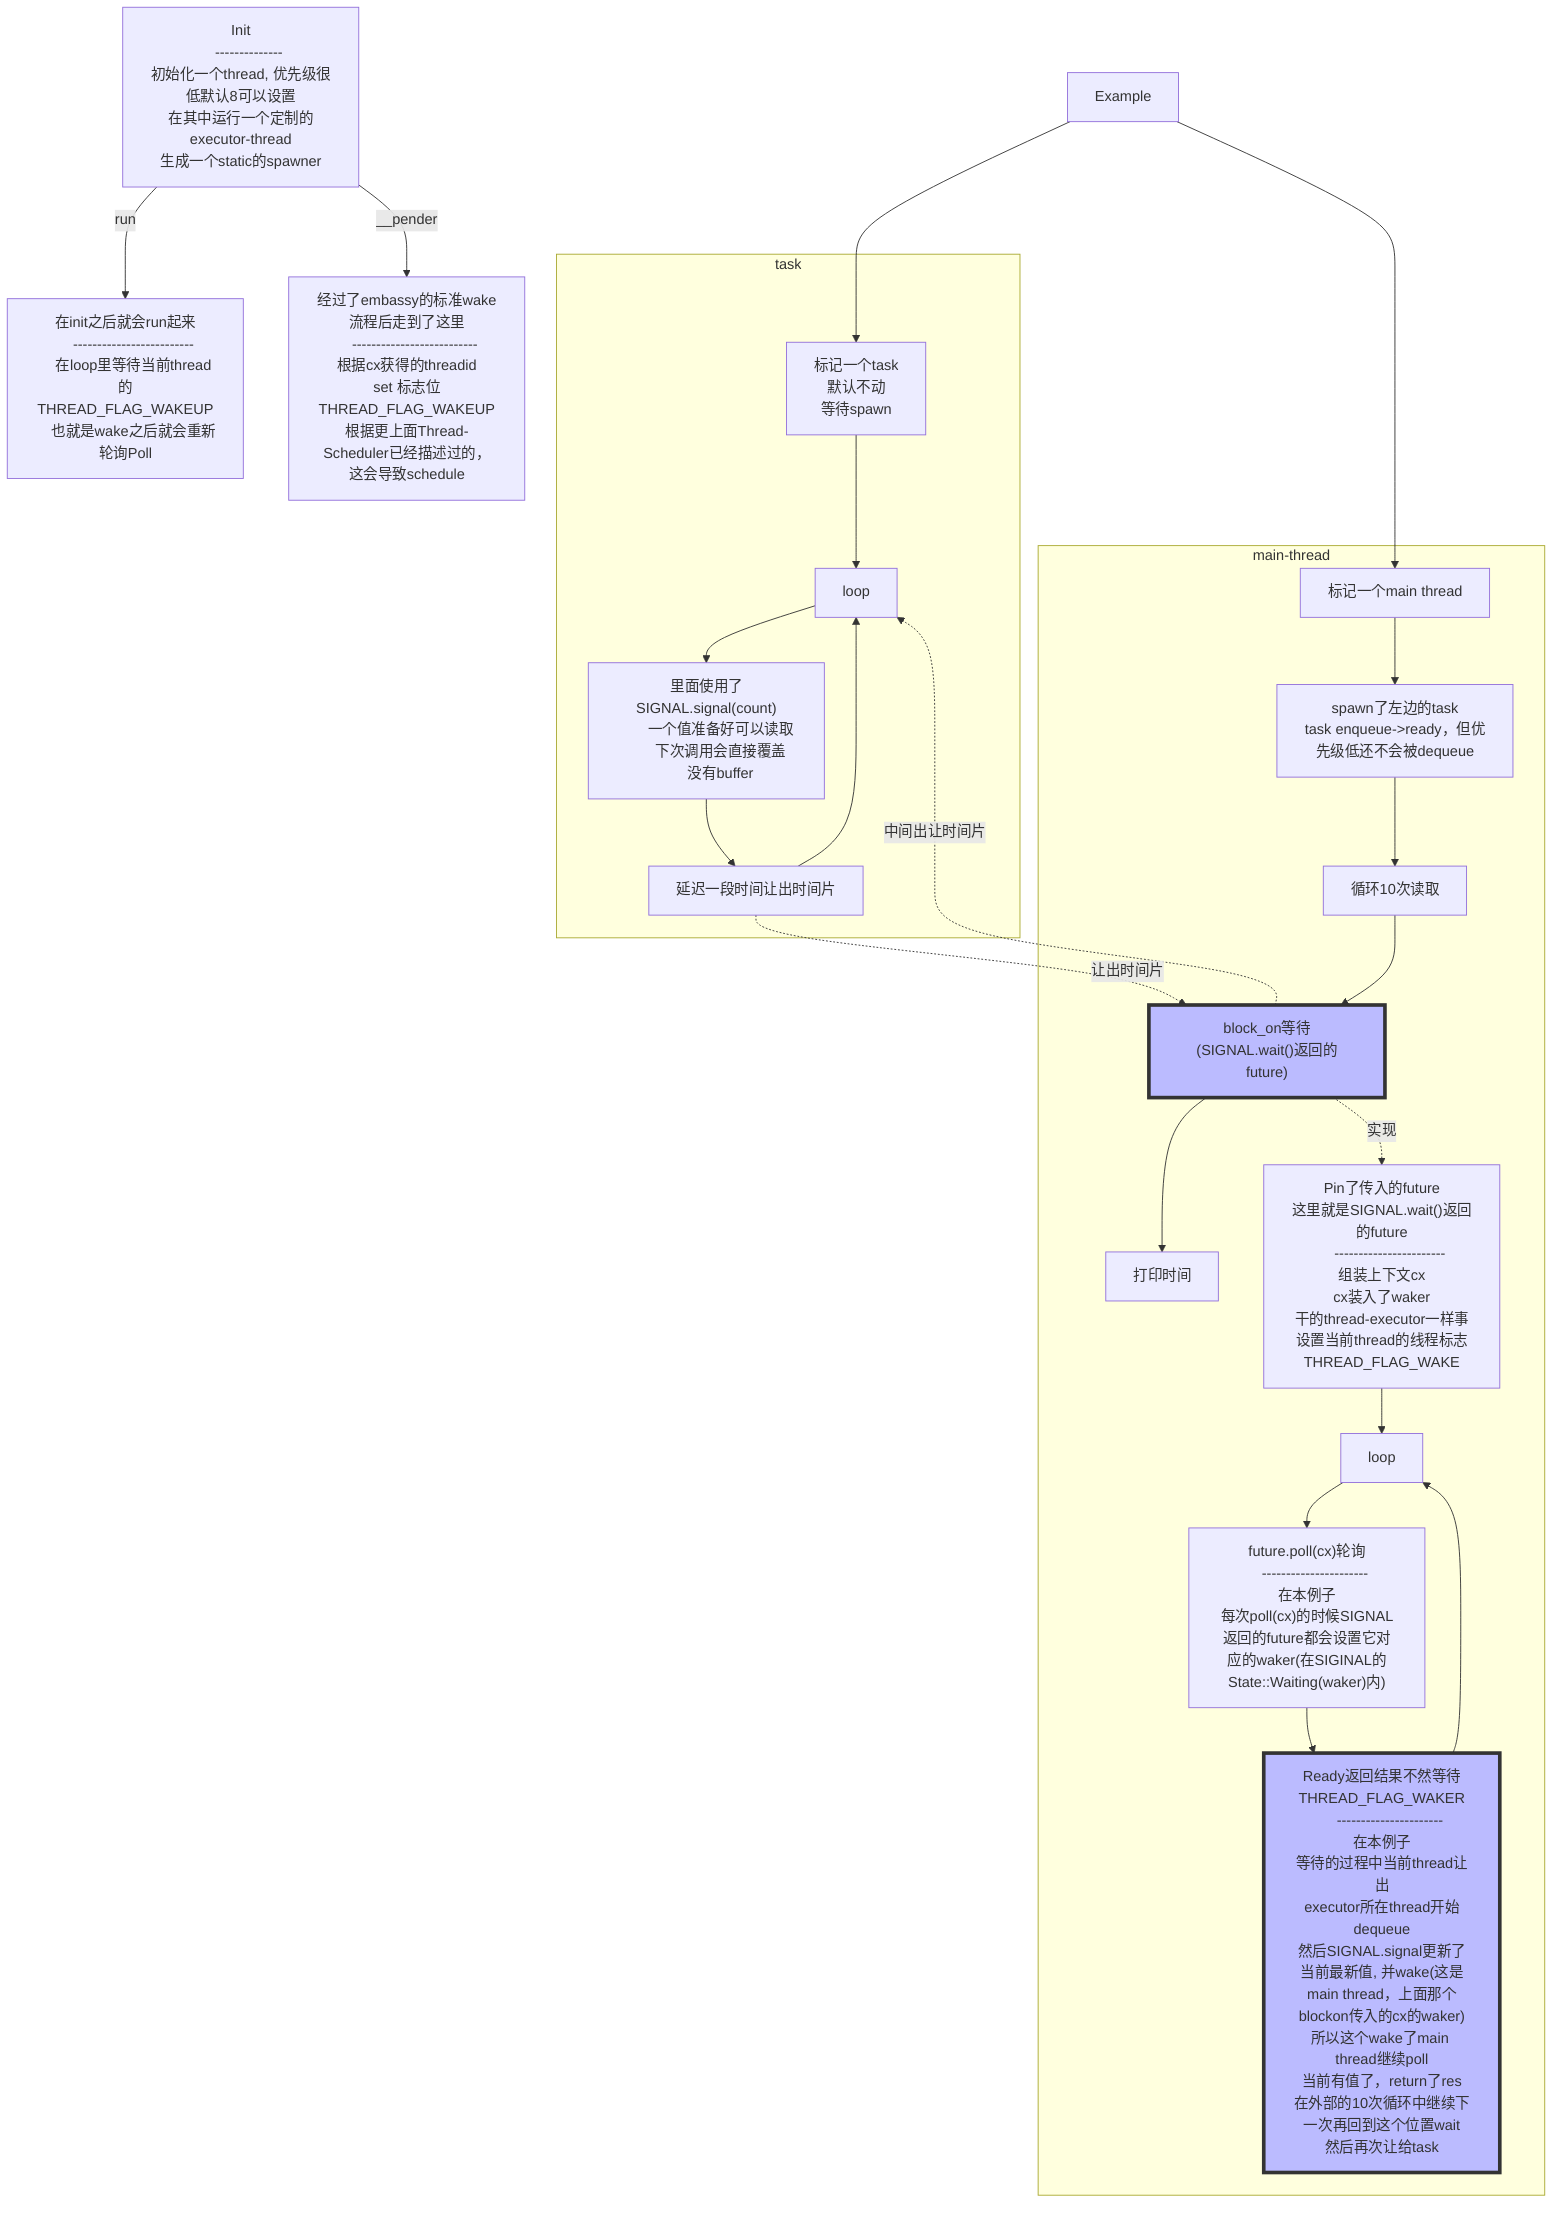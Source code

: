 flowchart TD
  Init["Init
    --------------
初始化一个thread, 优先级很低默认8可以设置
在其中运行一个定制的executor-thread
生成一个static的spawner
    "]
  Init --> |run| ExecutorThreadRun["
    在init之后就会run起来
    -------------------------
    在loop里等待当前thread的THREAD_FLAG_WAKEUP
    也就是wake之后就会重新轮询Poll
"]
  Init --> |__pender| ExecutorThreadPender["
经过了embassy的标准wake流程后走到了这里
    --------------------------
根据cx获得的threadid
set 标志位THREAD_FLAG_WAKEUP
根据更上面Thread-Scheduler已经描述过的，这会导致schedule
"]
  Example --> ExampleTask
  Example --> ExampleThread
subgraph task
  ExampleTask["
    标记一个task
    默认不动
    等待spawn
  "] -->
   TaskLoop["loop"] -->
     TaskSignal["
       里面使用了SIGNAL.signal(count)
       一个值准备好可以读取
       下次调用会直接覆盖
       没有buffer
     "]
      --> TaskTimer["延迟一段时间让出时间片"] --> TaskLoop
end

subgraph main-thread
  TaskTimer -.让出时间片.-> BLOCKON 
  ExampleThread["
    标记一个main thread"]

  ExampleThread --> SpawnTask["spawn了左边的task
task enqueue->ready，但优先级低还不会被dequeue
"] --> 循环10次读取 --> BLOCKON["block_on等待(SIGNAL.wait()返回的future)"] --> 打印时间

  BLOCKON -.实现.-> Context["Pin了传入的future
这里就是SIGNAL.wait()返回的future
    -----------------------
组装上下文cx
cx装入了waker
干的thread-executor一样事
设置当前thread的线程标志THREAD_FLAG_WAKE
"] --> BlockOnLoop["loop"] --> Poll["
future.poll(cx)轮询
    ----------------------
在本例子
每次poll(cx)的时候SIGNAL返回的future都会设置它对应的waker(在SIGINAL的State::Waiting(waker)内)
"] --> PollResult["
Ready返回结果不然等待THREAD_FLAG_WAKER
    ----------------------
在本例子
等待的过程中当前thread让出
executor所在thread开始dequeue
然后SIGNAL.signal更新了当前最新值, 并wake(这是main thread，上面那个blockon传入的cx的waker)
所以这个wake了main thread继续poll
当前有值了，return了res
在外部的10次循环中继续下一次再回到这个位置wait
然后再次让给task
"] --> BlockOnLoop

BLOCKON -.中间出让时间片.-> TaskLoop
end


 style BLOCKON fill:#bbf,stroke:#333,stroke-width:4px
 style PollResult fill:#bbf,stroke:#333,stroke-width:4px
